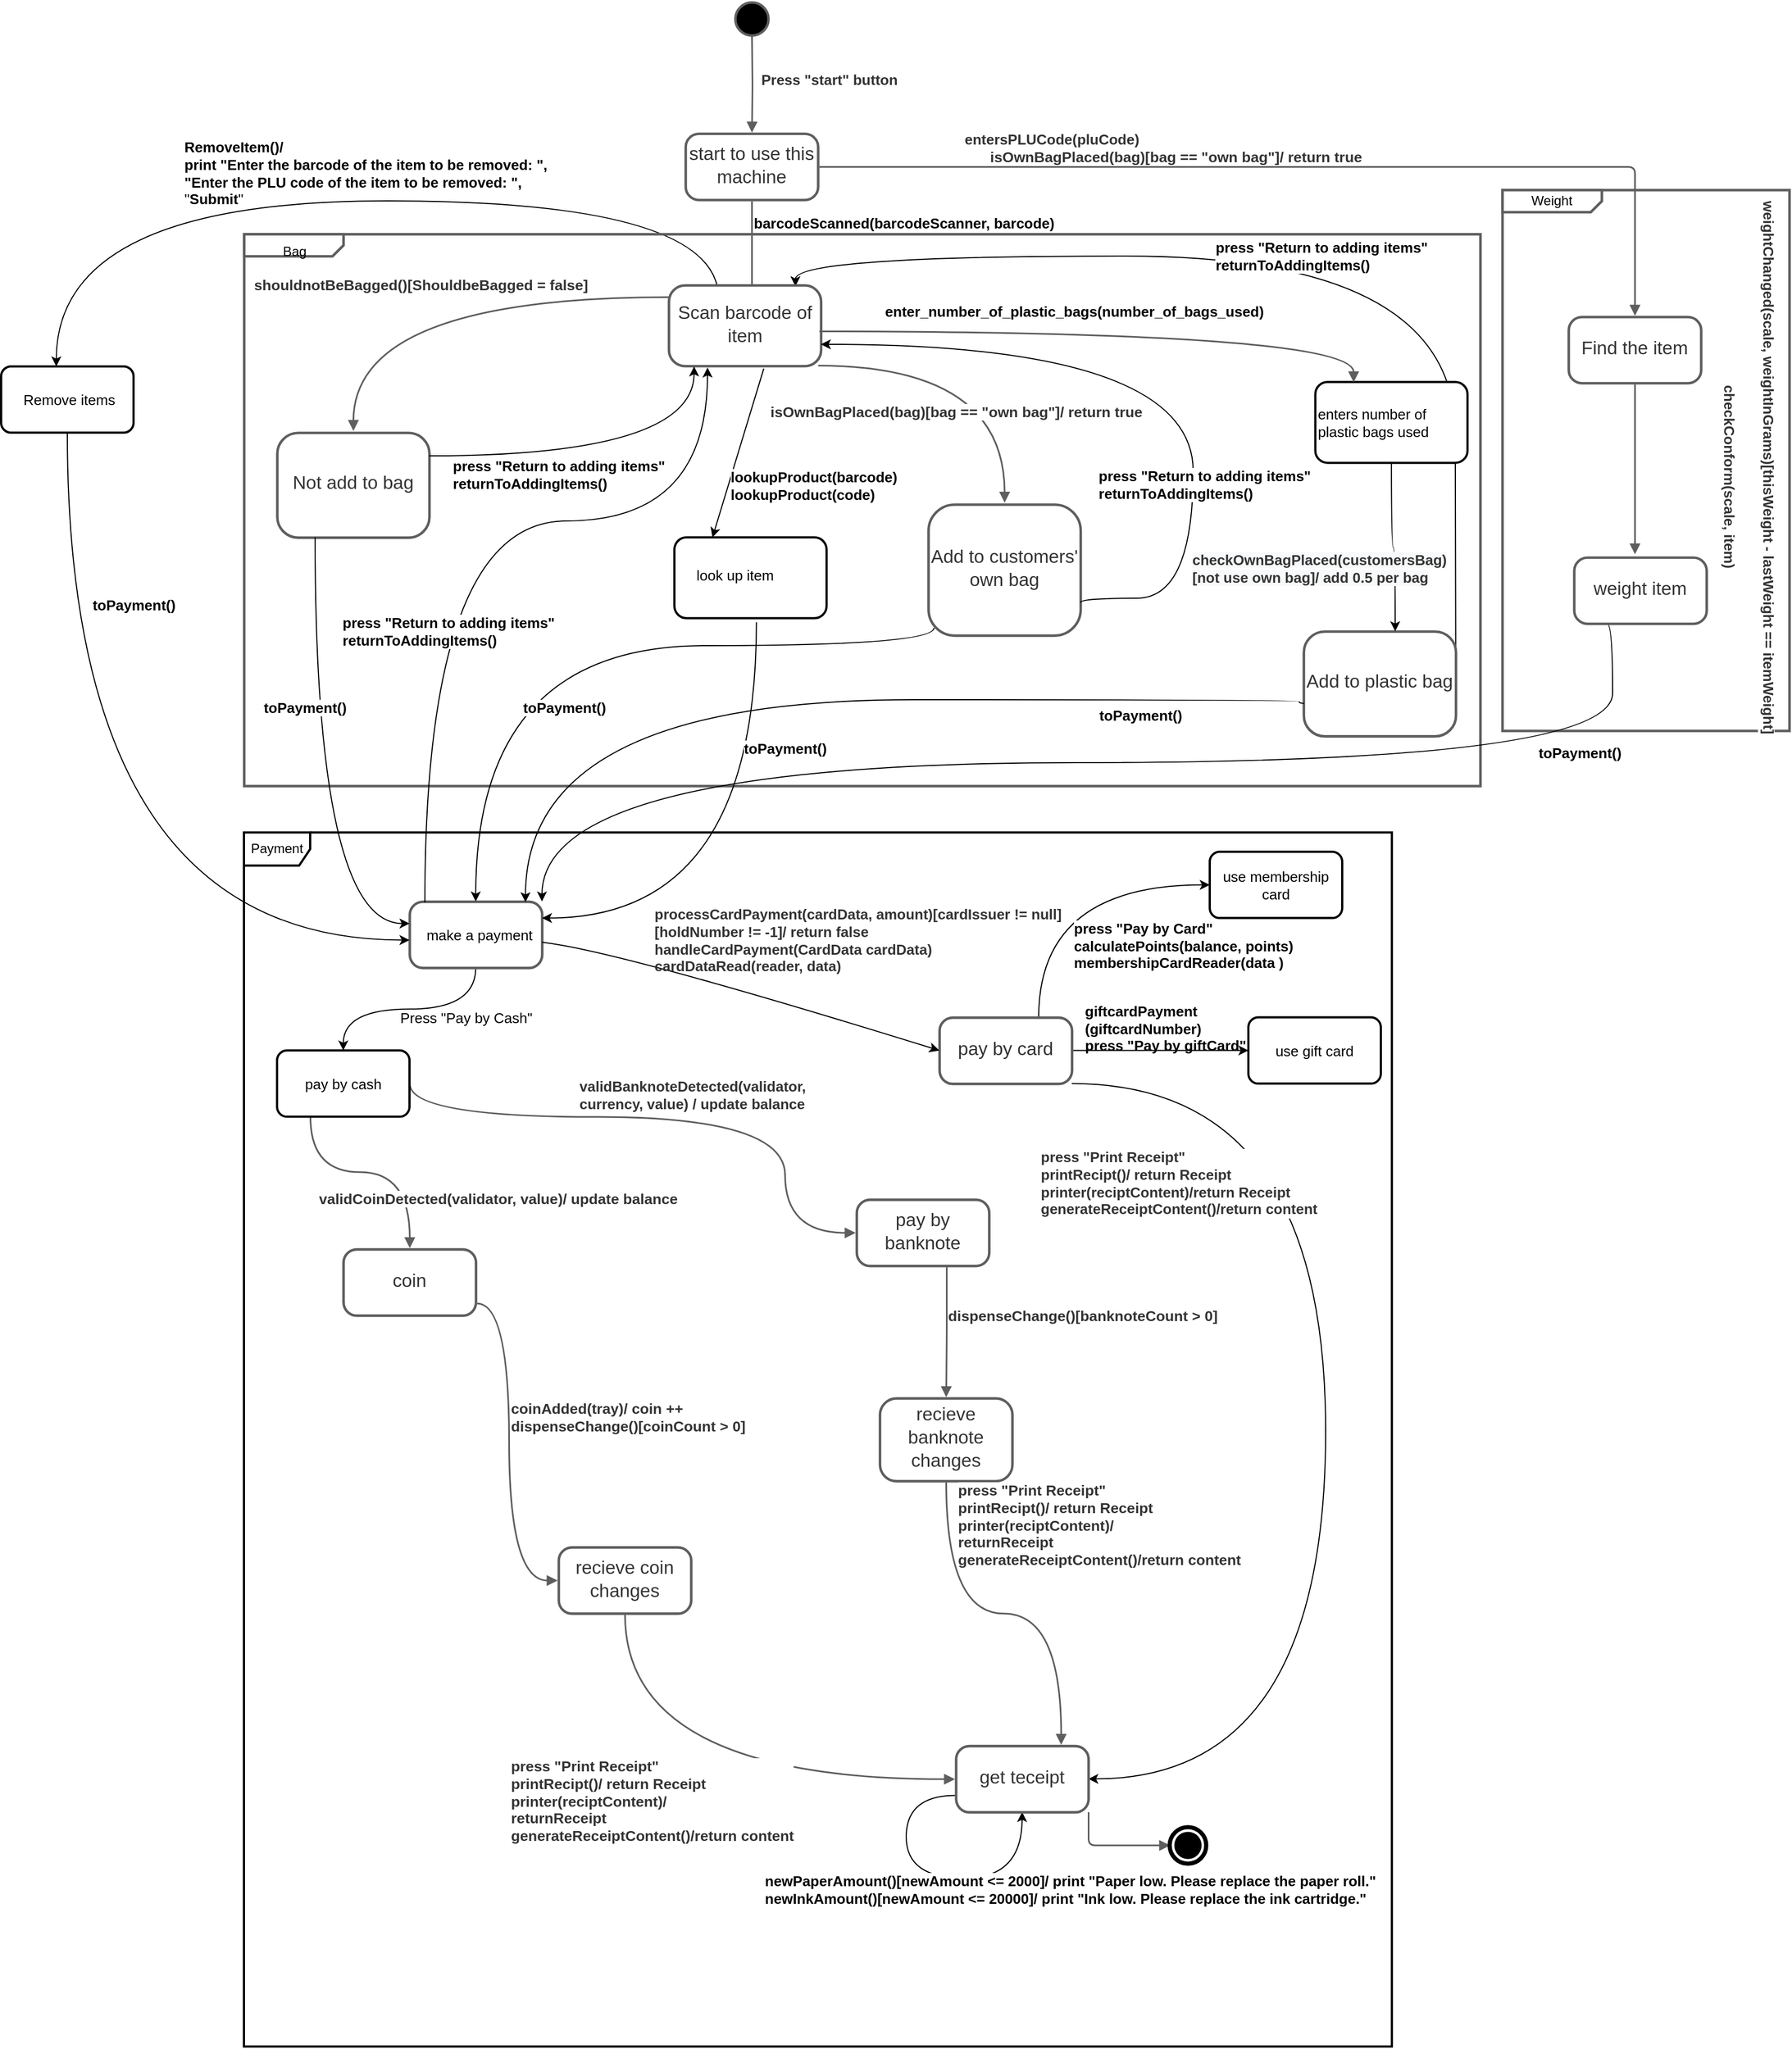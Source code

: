 <mxfile version="14.6.0" type="github">
  <diagram id="7sQ95olfqUFO54DWcpTe" name="Page-1">
    <mxGraphModel dx="2595" dy="1370" grid="1" gridSize="10" guides="1" tooltips="1" connect="1" arrows="1" fold="1" page="1" pageScale="1" pageWidth="1654" pageHeight="2336" math="0" shadow="0">
      <root>
        <mxCell id="0" />
        <mxCell id="1" parent="0" />
        <UserObject label="" lucidchartObjectId="ZoXsPL54gnEN" id="eYaGFQHEvG416IIvsmWr-77">
          <mxCell style="html=1;overflow=block;blockSpacing=1;whiteSpace=wrap;ellipse;fillColor=#000000;whiteSpace=wrap;fontSize=13;spacing=0;strokeColor=#5e5e5e;strokeOpacity=100;rounded=1;absoluteArcSize=1;arcSize=9;strokeWidth=2.3;" parent="1" vertex="1">
            <mxGeometry x="685" y="90" width="30" height="30" as="geometry" />
          </mxCell>
        </UserObject>
        <UserObject label="" lucidchartObjectId="Q6YspVmDRWl3" id="eYaGFQHEvG416IIvsmWr-78">
          <mxCell style="html=1;jettySize=18;whiteSpace=wrap;overflow=block;blockSpacing=1;fontSize=13;strokeColor=#5E5E5E;strokeWidth=1.5;rounded=1;arcSize=12;edgeStyle=orthogonalEdgeStyle;startArrow=none;;endArrow=block;endFill=1;;entryX=0.5;entryY=-0.019;entryPerimeter=0;" parent="1" target="eYaGFQHEvG416IIvsmWr-79" edge="1">
            <mxGeometry width="100" height="100" relative="1" as="geometry">
              <Array as="points" />
              <mxPoint x="700" y="120" as="sourcePoint" />
            </mxGeometry>
          </mxCell>
        </UserObject>
        <mxCell id="eYaGFQHEvG416IIvsmWr-79" value="&lt;div style=&quot;display: flex ; justify-content: center ; text-align: center ; align-items: baseline ; font-size: 0 ; line-height: 1.25 ; margin-top: -2px&quot;&gt;&lt;span&gt;&lt;span style=&quot;font-size: 16.7px ; color: #333333&quot;&gt;start to use this machine&lt;/span&gt;&lt;/span&gt;&lt;/div&gt;" style="rounded=1;arcSize=20;whiteSpace=wrap;overflow=block;blockSpacing=1;html=1;fontSize=13;spacing=0;strokeColor=#5E5E5E;strokeWidth=2.3;" parent="1" vertex="1">
          <mxGeometry x="640" y="209" width="120" height="60" as="geometry" />
        </mxCell>
        <UserObject label="" lucidchartObjectId="e8Ysz2f6yijw" id="eYaGFQHEvG416IIvsmWr-80">
          <mxCell style="html=1;jettySize=18;whiteSpace=wrap;overflow=block;blockSpacing=1;fontSize=13;strokeColor=#5E5E5E;strokeWidth=1.5;rounded=1;arcSize=12;edgeStyle=orthogonalEdgeStyle;startArrow=none;;endArrow=block;endFill=1;;exitX=0.5;exitY=1.019;exitPerimeter=0;entryX=0.5;entryY=-0.019;entryPerimeter=0;" parent="1" source="eYaGFQHEvG416IIvsmWr-79" edge="1">
            <mxGeometry width="100" height="100" relative="1" as="geometry">
              <Array as="points" />
              <mxPoint x="700" y="356.86" as="targetPoint" />
            </mxGeometry>
          </mxCell>
        </UserObject>
        <mxCell id="eYaGFQHEvG416IIvsmWr-81" value="&lt;font style=&quot;font-size: 13px&quot;&gt;&lt;b&gt;Press &quot;start&quot; button&lt;/b&gt;&lt;/font&gt;" style="text;html=1;resizable=0;labelBackgroundColor=#ffffff;align=center;verticalAlign=middle;fontColor=#333333;;fontSize=16.7;" parent="eYaGFQHEvG416IIvsmWr-80" vertex="1">
          <mxGeometry x="-0.101" relative="1" as="geometry">
            <mxPoint x="70" y="-149" as="offset" />
          </mxGeometry>
        </mxCell>
        <mxCell id="3pxynoa2fiVpkAcEUHBI-23" style="edgeStyle=orthogonalEdgeStyle;curved=1;rounded=0;orthogonalLoop=1;jettySize=auto;html=1;exitX=0.25;exitY=0;exitDx=0;exitDy=0;fontSize=13;" parent="1" target="3pxynoa2fiVpkAcEUHBI-24" edge="1">
          <mxGeometry relative="1" as="geometry">
            <mxPoint x="370" y="250" as="targetPoint" />
            <mxPoint x="670" y="358" as="sourcePoint" />
            <Array as="points">
              <mxPoint x="670" y="270" />
              <mxPoint x="70" y="270" />
            </Array>
          </mxGeometry>
        </mxCell>
        <mxCell id="eYaGFQHEvG416IIvsmWr-97" value="&lt;div style=&quot;display: flex; justify-content: center; text-align: center; align-items: baseline; font-size: 0; line-height: 1.25;margin-top: -2px;&quot;&gt;&lt;span&gt;&lt;span style=&quot;font-size:16.7px;color:#333333;&quot;&gt;Find the item&lt;/span&gt;&lt;/span&gt;&lt;/div&gt;" style="rounded=1;arcSize=20;whiteSpace=wrap;overflow=block;blockSpacing=1;html=1;fontSize=13;spacing=0;strokeColor=#5e5e5e;strokeOpacity=100;strokeWidth=2.3;" parent="1" vertex="1">
          <mxGeometry x="1440" y="375" width="120" height="60" as="geometry" />
        </mxCell>
        <UserObject label="" lucidchartObjectId="H4ZsfwrMtYRL" id="eYaGFQHEvG416IIvsmWr-98">
          <mxCell style="html=1;jettySize=18;whiteSpace=wrap;fontSize=13;strokeColor=#5E5E5E;strokeWidth=1.5;rounded=1;arcSize=12;edgeStyle=orthogonalEdgeStyle;startArrow=none;;endArrow=block;endFill=1;;exitX=1.009;exitY=0.5;exitPerimeter=0;entryX=0.5;entryY=-0.019;entryPerimeter=0;" parent="1" source="eYaGFQHEvG416IIvsmWr-79" target="eYaGFQHEvG416IIvsmWr-97" edge="1">
            <mxGeometry width="100" height="100" relative="1" as="geometry">
              <Array as="points" />
            </mxGeometry>
          </mxCell>
        </UserObject>
        <UserObject label="&lt;font style=&quot;font-size: 13px&quot;&gt;&lt;b&gt;entersPLUCode(pluCode)&lt;/b&gt;&lt;/font&gt;" lucidchartObjectId="8.ZsFUIeRXpb" id="eYaGFQHEvG416IIvsmWr-103">
          <mxCell style="html=1;overflow=block;blockSpacing=1;whiteSpace=wrap;;whiteSpace=wrap;fontSize=16.7;fontColor=#333333;spacing=3.8;strokeColor=none;fillOpacity=0;fillColor=#ffffff;strokeWidth=0;" parent="1" vertex="1">
            <mxGeometry x="890" y="200" width="126" height="28" as="geometry" />
          </mxCell>
        </UserObject>
        <UserObject label="" lucidchartObjectId="1b9s54oGPZgB" id="eYaGFQHEvG416IIvsmWr-111">
          <mxCell style="html=1;overflow=block;blockSpacing=1;whiteSpace=wrap;shape=mxgraph.sysml.package2;xSize=90;overflow=fill;whiteSpace=wrap;fontSize=13;spacing=0;strokeColor=#5e5e5e;strokeOpacity=100;rounded=1;absoluteArcSize=1;arcSize=9;strokeWidth=2.3;" parent="1" vertex="1">
            <mxGeometry x="240" y="300" width="1120" height="500" as="geometry" />
          </mxCell>
        </UserObject>
        <mxCell id="eYaGFQHEvG416IIvsmWr-143" value="Bag" style="text;html=1;strokeColor=none;fillColor=none;align=center;verticalAlign=middle;whiteSpace=wrap;rounded=0;" parent="eYaGFQHEvG416IIvsmWr-111" vertex="1">
          <mxGeometry x="22.974" width="45.949" height="31.646" as="geometry" />
        </mxCell>
        <mxCell id="3pxynoa2fiVpkAcEUHBI-12" value="&lt;div style=&quot;display: flex; justify-content: center; text-align: center; align-items: baseline; font-size: 0; line-height: 1.25;margin-top: -2px;&quot;&gt;&lt;span&gt;&lt;span style=&quot;font-size:16.7px;color:#333333;&quot;&gt;Add to customers&#39; own bag&lt;/span&gt;&lt;/span&gt;&lt;/div&gt;" style="rounded=1;arcSize=20;whiteSpace=wrap;overflow=block;blockSpacing=1;html=1;fontSize=13;spacing=0;strokeColor=#5E5E5E;strokeWidth=2.3;" parent="eYaGFQHEvG416IIvsmWr-111" vertex="1">
          <mxGeometry x="620.003" y="244.996" width="137.846" height="118.671" as="geometry" />
        </mxCell>
        <mxCell id="3pxynoa2fiVpkAcEUHBI-77" style="edgeStyle=orthogonalEdgeStyle;curved=1;rounded=0;orthogonalLoop=1;jettySize=auto;html=1;exitX=1;exitY=0.25;exitDx=0;exitDy=0;entryX=0.833;entryY=0.014;entryDx=0;entryDy=0;fontSize=13;entryPerimeter=0;" parent="eYaGFQHEvG416IIvsmWr-111" source="3pxynoa2fiVpkAcEUHBI-13" target="3pxynoa2fiVpkAcEUHBI-79" edge="1">
          <mxGeometry relative="1" as="geometry">
            <Array as="points">
              <mxPoint x="1097" y="341" />
              <mxPoint x="1097" y="20" />
              <mxPoint x="500" y="20" />
            </Array>
          </mxGeometry>
        </mxCell>
        <mxCell id="3pxynoa2fiVpkAcEUHBI-78" value="&lt;b&gt;press &quot;Return to adding items&quot;&lt;/b&gt;&lt;br&gt;&lt;div style=&quot;text-align: left&quot;&gt;&lt;b&gt;returnToAddingItems()&lt;/b&gt;&lt;/div&gt;" style="edgeLabel;html=1;align=center;verticalAlign=middle;resizable=0;points=[];fontSize=13;" parent="3pxynoa2fiVpkAcEUHBI-77" vertex="1" connectable="0">
          <mxGeometry x="0.023" y="8" relative="1" as="geometry">
            <mxPoint x="20" y="-8" as="offset" />
          </mxGeometry>
        </mxCell>
        <mxCell id="3pxynoa2fiVpkAcEUHBI-13" value="&lt;div style=&quot;display: flex; justify-content: center; text-align: center; align-items: baseline; font-size: 0; line-height: 1.25;margin-top: -2px;&quot;&gt;&lt;span&gt;&lt;span style=&quot;font-size:16.7px;color:#333333;&quot;&gt;Add to plastic bag&lt;/span&gt;&lt;/span&gt;&lt;/div&gt;" style="rounded=1;arcSize=20;whiteSpace=wrap;overflow=block;blockSpacing=1;html=1;fontSize=13;spacing=0;strokeColor=#5E5E5E;strokeWidth=2.3;" parent="eYaGFQHEvG416IIvsmWr-111" vertex="1">
          <mxGeometry x="960.003" y="359.999" width="137.846" height="94.937" as="geometry" />
        </mxCell>
        <mxCell id="3pxynoa2fiVpkAcEUHBI-16" value="&lt;div style=&quot;display: flex; justify-content: center; text-align: center; align-items: baseline; font-size: 0; line-height: 1.25;margin-top: -2px;&quot;&gt;&lt;span&gt;&lt;span style=&quot;font-size:16.7px;color:#333333;&quot;&gt;Not add to bag&lt;/span&gt;&lt;/span&gt;&lt;/div&gt;" style="rounded=1;arcSize=20;whiteSpace=wrap;overflow=block;blockSpacing=1;html=1;fontSize=13;spacing=0;strokeColor=#5e5e5e;strokeOpacity=100;strokeWidth=2.3;" parent="eYaGFQHEvG416IIvsmWr-111" vertex="1">
          <mxGeometry x="29.997" y="180.0" width="137.846" height="94.937" as="geometry" />
        </mxCell>
        <mxCell id="3pxynoa2fiVpkAcEUHBI-58" value="" style="rounded=1;whiteSpace=wrap;html=1;fontSize=13;strokeWidth=2;align=left;" parent="eYaGFQHEvG416IIvsmWr-111" vertex="1">
          <mxGeometry x="389.998" y="274.932" width="137.846" height="73.171" as="geometry" />
        </mxCell>
        <UserObject label="look up item" lucidchartObjectId="DKZsDweC3pXJ" id="3pxynoa2fiVpkAcEUHBI-19">
          <mxCell style="html=1;overflow=block;blockSpacing=1;whiteSpace=wrap;;whiteSpace=wrap;fontSize=13;align=left;spacing=3.8;verticalAlign=top;strokeColor=none;fillOpacity=0;fillColor=#ffffff;strokeWidth=0;" parent="eYaGFQHEvG416IIvsmWr-111" vertex="1">
            <mxGeometry x="407.229" y="299.323" width="103.385" height="24.39" as="geometry" />
          </mxCell>
        </UserObject>
        <mxCell id="3pxynoa2fiVpkAcEUHBI-60" value="" style="endArrow=classic;html=1;fontSize=13;entryX=0.25;entryY=0;entryDx=0;entryDy=0;" parent="eYaGFQHEvG416IIvsmWr-111" target="3pxynoa2fiVpkAcEUHBI-58" edge="1">
          <mxGeometry width="50" height="50" relative="1" as="geometry">
            <mxPoint x="470.974" y="121.951" as="sourcePoint" />
            <mxPoint x="448.0" y="158.537" as="targetPoint" />
          </mxGeometry>
        </mxCell>
        <mxCell id="3pxynoa2fiVpkAcEUHBI-61" value="&lt;b&gt;lookupProduct(barcode)&lt;/b&gt;&lt;br&gt;&lt;b&gt;lookupProduct(code)&lt;/b&gt;" style="edgeLabel;html=1;align=left;verticalAlign=middle;resizable=0;points=[];fontSize=13;" parent="3pxynoa2fiVpkAcEUHBI-60" vertex="1" connectable="0">
          <mxGeometry x="-0.342" y="-1" relative="1" as="geometry">
            <mxPoint x="-16" y="56" as="offset" />
          </mxGeometry>
        </mxCell>
        <mxCell id="3pxynoa2fiVpkAcEUHBI-64" value="&lt;br&gt;&lt;div style=&quot;text-align: left&quot;&gt;&lt;br&gt;&lt;/div&gt;" style="edgeStyle=orthogonalEdgeStyle;curved=1;rounded=0;orthogonalLoop=1;jettySize=auto;html=1;exitX=0.5;exitY=1;exitDx=0;exitDy=0;fontSize=13;" parent="eYaGFQHEvG416IIvsmWr-111" source="3pxynoa2fiVpkAcEUHBI-63" target="3pxynoa2fiVpkAcEUHBI-13" edge="1">
          <mxGeometry relative="1" as="geometry">
            <Array as="points">
              <mxPoint x="1040" y="284" />
              <mxPoint x="1043" y="284" />
            </Array>
          </mxGeometry>
        </mxCell>
        <mxCell id="3pxynoa2fiVpkAcEUHBI-65" value="&lt;div style=&quot;text-align: left&quot;&gt;&lt;span style=&quot;background-color: rgb(248 , 249 , 250) ; color: rgb(51 , 51 , 51) ; font-family: &amp;#34;helvetica&amp;#34; ; font-weight: 700&quot;&gt;checkOwnBagPlaced(customersBag)&lt;/span&gt;&lt;/div&gt;&lt;div style=&quot;text-align: left&quot;&gt;&lt;span style=&quot;background-color: rgb(248 , 249 , 250) ; color: rgb(51 , 51 , 51) ; font-family: &amp;#34;helvetica&amp;#34; ; font-weight: 700&quot;&gt;[not use own bag]/ add 0.5 per bag&lt;/span&gt;&lt;/div&gt;" style="edgeLabel;html=1;align=center;verticalAlign=middle;resizable=0;points=[];fontSize=13;" parent="3pxynoa2fiVpkAcEUHBI-64" vertex="1" connectable="0">
          <mxGeometry x="0.143" y="2" relative="1" as="geometry">
            <mxPoint x="-71" y="10" as="offset" />
          </mxGeometry>
        </mxCell>
        <mxCell id="3pxynoa2fiVpkAcEUHBI-63" value="enters number of plastic bags used" style="rounded=1;whiteSpace=wrap;html=1;fontSize=13;strokeWidth=2;align=left;" parent="eYaGFQHEvG416IIvsmWr-111" vertex="1">
          <mxGeometry x="970.667" y="134.146" width="137.846" height="73.171" as="geometry" />
        </mxCell>
        <mxCell id="3pxynoa2fiVpkAcEUHBI-79" value="&lt;div style=&quot;display: flex; justify-content: center; text-align: center; align-items: baseline; font-size: 0; line-height: 1.25;margin-top: -2px;&quot;&gt;&lt;span&gt;&lt;span style=&quot;font-size:16.7px;color:#333333;&quot;&gt;Scan barcode of item&lt;/span&gt;&lt;/span&gt;&lt;/div&gt;" style="rounded=1;arcSize=20;whiteSpace=wrap;overflow=block;blockSpacing=1;html=1;fontSize=13;spacing=0;strokeColor=#5e5e5e;strokeOpacity=100;strokeWidth=2.3;" parent="eYaGFQHEvG416IIvsmWr-111" vertex="1">
          <mxGeometry x="384.821" y="46.341" width="137.846" height="73.171" as="geometry" />
        </mxCell>
        <mxCell id="3pxynoa2fiVpkAcEUHBI-75" style="edgeStyle=orthogonalEdgeStyle;curved=1;rounded=0;orthogonalLoop=1;jettySize=auto;html=1;exitX=1;exitY=0.75;exitDx=0;exitDy=0;fontSize=13;" parent="eYaGFQHEvG416IIvsmWr-111" source="3pxynoa2fiVpkAcEUHBI-12" target="3pxynoa2fiVpkAcEUHBI-79" edge="1">
          <mxGeometry relative="1" as="geometry">
            <mxPoint x="520" y="90" as="targetPoint" />
            <Array as="points">
              <mxPoint x="758" y="330" />
              <mxPoint x="860" y="330" />
              <mxPoint x="860" y="100" />
            </Array>
          </mxGeometry>
        </mxCell>
        <mxCell id="3pxynoa2fiVpkAcEUHBI-76" value="&lt;b&gt;press &quot;Return to adding items&quot;&lt;/b&gt;&lt;br&gt;&lt;div style=&quot;text-align: left&quot;&gt;&lt;b&gt;returnToAddingItems()&lt;/b&gt;&lt;/div&gt;" style="edgeLabel;html=1;align=center;verticalAlign=middle;resizable=0;points=[];fontSize=13;" parent="3pxynoa2fiVpkAcEUHBI-75" vertex="1" connectable="0">
          <mxGeometry x="-0.479" y="23" relative="1" as="geometry">
            <mxPoint x="33" y="-34" as="offset" />
          </mxGeometry>
        </mxCell>
        <UserObject label="" lucidchartObjectId="InZsWjq110g_" id="3pxynoa2fiVpkAcEUHBI-17">
          <mxCell style="html=1;jettySize=18;whiteSpace=wrap;fontSize=13;strokeColor=#5E5E5E;strokeWidth=1.5;rounded=1;arcSize=12;edgeStyle=orthogonalEdgeStyle;curved=1;startArrow=none;;endArrow=block;endFill=1;;entryX=0.5;entryY=-0.019;entryPerimeter=0;exitX=0;exitY=0.146;exitDx=0;exitDy=0;exitPerimeter=0;" parent="eYaGFQHEvG416IIvsmWr-111" source="3pxynoa2fiVpkAcEUHBI-79" target="3pxynoa2fiVpkAcEUHBI-16" edge="1">
            <mxGeometry width="100" height="100" relative="1" as="geometry">
              <Array as="points" />
              <mxPoint x="380" y="88" as="sourcePoint" />
            </mxGeometry>
          </mxCell>
        </UserObject>
        <mxCell id="3pxynoa2fiVpkAcEUHBI-18" value="shouldnotBeBagged()[ShouldbeBagged = false]" style="text;html=1;resizable=0;labelBackgroundColor=#ffffff;align=center;verticalAlign=middle;fontStyle=1;fontColor=#333333;;fontSize=13.3;" parent="3pxynoa2fiVpkAcEUHBI-17" vertex="1">
          <mxGeometry x="-0.337" relative="1" as="geometry">
            <mxPoint x="-90" y="-11" as="offset" />
          </mxGeometry>
        </mxCell>
        <mxCell id="3pxynoa2fiVpkAcEUHBI-70" style="edgeStyle=orthogonalEdgeStyle;curved=1;rounded=0;orthogonalLoop=1;jettySize=auto;html=1;fontSize=13;" parent="eYaGFQHEvG416IIvsmWr-111" edge="1">
          <mxGeometry relative="1" as="geometry">
            <mxPoint x="167.84" y="201" as="sourcePoint" />
            <mxPoint x="407.839" y="120.002" as="targetPoint" />
            <Array as="points">
              <mxPoint x="167.81" y="200.49" />
              <mxPoint x="407.81" y="200.49" />
            </Array>
          </mxGeometry>
        </mxCell>
        <mxCell id="3pxynoa2fiVpkAcEUHBI-71" value="&lt;b&gt;press &quot;Return to adding items&quot;&lt;/b&gt;&lt;br&gt;&lt;div style=&quot;text-align: left&quot;&gt;&lt;b&gt;returnToAddingItems()&lt;/b&gt;&lt;/div&gt;" style="edgeLabel;html=1;align=center;verticalAlign=middle;resizable=0;points=[];fontSize=13;" parent="3pxynoa2fiVpkAcEUHBI-70" vertex="1" connectable="0">
          <mxGeometry x="-0.395" y="22" relative="1" as="geometry">
            <mxPoint x="20" y="39" as="offset" />
          </mxGeometry>
        </mxCell>
        <UserObject label="" lucidchartObjectId="jc9souZzeh4k" id="eYaGFQHEvG416IIvsmWr-113">
          <mxCell style="html=1;overflow=block;blockSpacing=1;whiteSpace=wrap;shape=mxgraph.sysml.package2;xSize=90;overflow=fill;whiteSpace=wrap;fontSize=13;spacing=0;strokeColor=#5e5e5e;strokeOpacity=100;rounded=1;absoluteArcSize=1;arcSize=9;strokeWidth=2.3;" parent="1" vertex="1">
            <mxGeometry x="1380" y="260" width="260" height="490" as="geometry" />
          </mxCell>
        </UserObject>
        <mxCell id="eYaGFQHEvG416IIvsmWr-153" value="Payment" style="shape=umlFrame;whiteSpace=wrap;html=1;strokeWidth=2;" parent="1" vertex="1">
          <mxGeometry x="240" y="842.29" width="1040" height="1100" as="geometry" />
        </mxCell>
        <mxCell id="3pxynoa2fiVpkAcEUHBI-56" style="edgeStyle=orthogonalEdgeStyle;curved=1;rounded=0;orthogonalLoop=1;jettySize=auto;html=1;exitX=0.5;exitY=1;exitDx=0;exitDy=0;entryX=0.5;entryY=0;entryDx=0;entryDy=0;fontSize=13;" parent="1" source="eYaGFQHEvG416IIvsmWr-154" target="3pxynoa2fiVpkAcEUHBI-55" edge="1">
          <mxGeometry relative="1" as="geometry" />
        </mxCell>
        <mxCell id="3pxynoa2fiVpkAcEUHBI-57" value="Press &quot;Pay by Cash&quot;" style="edgeLabel;html=1;align=center;verticalAlign=middle;resizable=0;points=[];fontSize=13;" parent="3pxynoa2fiVpkAcEUHBI-56" vertex="1" connectable="0">
          <mxGeometry x="-0.364" y="-3" relative="1" as="geometry">
            <mxPoint x="15" y="10" as="offset" />
          </mxGeometry>
        </mxCell>
        <mxCell id="eYaGFQHEvG416IIvsmWr-154" value="&lt;div style=&quot;display: flex ; justify-content: center ; text-align: center ; align-items: baseline ; font-size: 0 ; line-height: 1.25 ; margin-top: -2px&quot;&gt;&lt;span&gt;ssss&lt;/span&gt;&lt;/div&gt;" style="rounded=1;arcSize=20;whiteSpace=wrap;overflow=block;blockSpacing=1;html=1;fontSize=13;spacing=0;strokeColor=#5e5e5e;strokeOpacity=100;strokeWidth=2.3;" parent="1" vertex="1">
          <mxGeometry x="390" y="904.79" width="120" height="60" as="geometry" />
        </mxCell>
        <mxCell id="3pxynoa2fiVpkAcEUHBI-42" style="edgeStyle=orthogonalEdgeStyle;curved=1;rounded=0;orthogonalLoop=1;jettySize=auto;html=1;exitX=0.75;exitY=0;exitDx=0;exitDy=0;entryX=0;entryY=0.5;entryDx=0;entryDy=0;fontSize=13;" parent="1" source="eYaGFQHEvG416IIvsmWr-156" target="3pxynoa2fiVpkAcEUHBI-40" edge="1">
          <mxGeometry relative="1" as="geometry" />
        </mxCell>
        <mxCell id="3pxynoa2fiVpkAcEUHBI-43" value="&lt;b&gt;press &quot;Pay by Card&quot;&lt;/b&gt;&lt;br&gt;&lt;b&gt;calculatePoints(balance, points)&lt;/b&gt;&lt;br&gt;&lt;b&gt;membershipCardReader(data )&lt;/b&gt;" style="edgeLabel;html=1;align=left;verticalAlign=middle;resizable=0;points=[];fontSize=13;" parent="3pxynoa2fiVpkAcEUHBI-42" vertex="1" connectable="0">
          <mxGeometry x="0.099" y="2" relative="1" as="geometry">
            <mxPoint x="-1" y="57" as="offset" />
          </mxGeometry>
        </mxCell>
        <mxCell id="3pxynoa2fiVpkAcEUHBI-45" style="edgeStyle=orthogonalEdgeStyle;curved=1;rounded=0;orthogonalLoop=1;jettySize=auto;html=1;exitX=1;exitY=0.5;exitDx=0;exitDy=0;entryX=0;entryY=0.5;entryDx=0;entryDy=0;fontSize=13;" parent="1" source="eYaGFQHEvG416IIvsmWr-156" target="3pxynoa2fiVpkAcEUHBI-44" edge="1">
          <mxGeometry relative="1" as="geometry" />
        </mxCell>
        <mxCell id="3pxynoa2fiVpkAcEUHBI-50" style="edgeStyle=orthogonalEdgeStyle;curved=1;rounded=0;orthogonalLoop=1;jettySize=auto;html=1;exitX=1;exitY=1;exitDx=0;exitDy=0;entryX=1;entryY=0.5;entryDx=0;entryDy=0;fontSize=13;" parent="1" source="eYaGFQHEvG416IIvsmWr-156" target="eYaGFQHEvG416IIvsmWr-172" edge="1">
          <mxGeometry relative="1" as="geometry">
            <Array as="points">
              <mxPoint x="1220" y="1069.79" />
              <mxPoint x="1220" y="1699.79" />
            </Array>
          </mxGeometry>
        </mxCell>
        <mxCell id="3pxynoa2fiVpkAcEUHBI-51" value="&lt;span style=&quot;color: rgb(51 , 51 , 51) ; font-weight: 700&quot;&gt;press&amp;nbsp;&quot;Print Receipt&quot;&lt;/span&gt;&lt;br style=&quot;color: rgb(51 , 51 , 51) ; font-weight: 700&quot;&gt;&lt;span style=&quot;color: rgb(51 , 51 , 51) ; font-weight: 700&quot;&gt;printRecipt()/ return Receipt&lt;/span&gt;&lt;br style=&quot;color: rgb(51 , 51 , 51) ; font-weight: 700&quot;&gt;&lt;span style=&quot;color: rgb(51 , 51 , 51) ; font-weight: 700&quot;&gt;printer(reciptContent)/&lt;/span&gt;&lt;span style=&quot;color: rgb(51 , 51 , 51) ; font-weight: 700&quot;&gt;return Receipt&lt;/span&gt;&lt;br style=&quot;color: rgb(51 , 51 , 51) ; font-weight: 700&quot;&gt;&lt;span style=&quot;color: rgb(51 , 51 , 51) ; font-weight: 700&quot;&gt;generateReceiptContent()/return content&lt;/span&gt;" style="edgeLabel;html=1;align=left;verticalAlign=middle;resizable=0;points=[];fontSize=13;" parent="3pxynoa2fiVpkAcEUHBI-50" vertex="1" connectable="0">
          <mxGeometry x="-0.395" y="-48" relative="1" as="geometry">
            <mxPoint x="-212" y="-5" as="offset" />
          </mxGeometry>
        </mxCell>
        <mxCell id="eYaGFQHEvG416IIvsmWr-156" value="&lt;div style=&quot;display: flex; justify-content: center; text-align: center; align-items: baseline; font-size: 0; line-height: 1.25;margin-top: -2px;&quot;&gt;&lt;span&gt;&lt;span style=&quot;font-size:16.7px;color:#333333;&quot;&gt;pay by card&lt;/span&gt;&lt;/span&gt;&lt;/div&gt;" style="rounded=1;arcSize=20;whiteSpace=wrap;overflow=block;blockSpacing=1;html=1;fontSize=13;spacing=0;strokeColor=#5e5e5e;strokeOpacity=100;strokeWidth=2.3;" parent="1" vertex="1">
          <mxGeometry x="870" y="1009.79" width="120" height="60" as="geometry" />
        </mxCell>
        <UserObject label="" lucidchartObjectId="Yp9sLj~5Ky54" id="eYaGFQHEvG416IIvsmWr-157">
          <mxCell style="html=1;jettySize=18;whiteSpace=wrap;fontSize=13;strokeColor=#5E5E5E;strokeWidth=1.5;rounded=1;arcSize=12;edgeStyle=orthogonalEdgeStyle;curved=1;startArrow=none;;endArrow=block;endFill=1;;exitX=0.25;exitY=1;entryX=0.5;entryY=-0.019;entryPerimeter=0;exitDx=0;exitDy=0;" parent="1" source="3pxynoa2fiVpkAcEUHBI-55" target="eYaGFQHEvG416IIvsmWr-159" edge="1">
            <mxGeometry width="100" height="100" relative="1" as="geometry">
              <Array as="points">
                <mxPoint x="300" y="1149.79" />
                <mxPoint x="390" y="1149.79" />
              </Array>
            </mxGeometry>
          </mxCell>
        </UserObject>
        <mxCell id="eYaGFQHEvG416IIvsmWr-158" value="validCoinDetected(validator, value)/ update balance" style="text;html=1;resizable=0;labelBackgroundColor=#ffffff;align=center;verticalAlign=middle;fontStyle=1;fontColor=#333333;;fontSize=13.3;" parent="eYaGFQHEvG416IIvsmWr-157" vertex="1">
          <mxGeometry x="0.57" relative="1" as="geometry">
            <mxPoint x="80" as="offset" />
          </mxGeometry>
        </mxCell>
        <mxCell id="eYaGFQHEvG416IIvsmWr-159" value="&lt;div style=&quot;display: flex; justify-content: center; text-align: center; align-items: baseline; font-size: 0; line-height: 1.25;margin-top: -2px;&quot;&gt;&lt;span&gt;&lt;span style=&quot;font-size:16.7px;color:#333333;&quot;&gt;coin&lt;/span&gt;&lt;/span&gt;&lt;/div&gt;" style="rounded=1;arcSize=20;whiteSpace=wrap;overflow=block;blockSpacing=1;html=1;fontSize=13;spacing=0;strokeColor=#5e5e5e;strokeOpacity=100;strokeWidth=2.3;" parent="1" vertex="1">
          <mxGeometry x="330" y="1219.79" width="120" height="60" as="geometry" />
        </mxCell>
        <UserObject label="" lucidchartObjectId="Aq9sfQ_U-uX9" id="eYaGFQHEvG416IIvsmWr-160">
          <mxCell style="html=1;jettySize=18;whiteSpace=wrap;fontSize=13;strokeColor=#5E5E5E;strokeWidth=1.5;rounded=1;arcSize=12;edgeStyle=orthogonalEdgeStyle;curved=1;startArrow=none;;endArrow=block;endFill=1;;exitX=1;exitY=0.5;entryX=-0.009;entryY=0.5;entryPerimeter=0;exitDx=0;exitDy=0;" parent="1" source="3pxynoa2fiVpkAcEUHBI-55" target="eYaGFQHEvG416IIvsmWr-162" edge="1">
            <mxGeometry width="100" height="100" relative="1" as="geometry">
              <Array as="points">
                <mxPoint x="390" y="1099.79" />
                <mxPoint x="730" y="1099.79" />
                <mxPoint x="730" y="1204.79" />
              </Array>
            </mxGeometry>
          </mxCell>
        </UserObject>
        <mxCell id="eYaGFQHEvG416IIvsmWr-162" value="&lt;div style=&quot;display: flex; justify-content: center; text-align: center; align-items: baseline; font-size: 0; line-height: 1.25;margin-top: -2px;&quot;&gt;&lt;span&gt;&lt;span style=&quot;font-size:16.7px;color:#333333;&quot;&gt;pay by banknote&lt;/span&gt;&lt;/span&gt;&lt;/div&gt;" style="rounded=1;arcSize=20;whiteSpace=wrap;overflow=block;blockSpacing=1;html=1;fontSize=13;spacing=0;strokeColor=#5E5E5E;strokeWidth=2.3;" parent="1" vertex="1">
          <mxGeometry x="795" y="1174.79" width="120" height="60" as="geometry" />
        </mxCell>
        <UserObject label="" lucidchartObjectId="XA9s~.fAhnfX" id="eYaGFQHEvG416IIvsmWr-163">
          <mxCell style="html=1;jettySize=18;whiteSpace=wrap;fontSize=13;strokeColor=#5E5E5E;strokeWidth=1.5;rounded=1;arcSize=12;edgeStyle=orthogonalEdgeStyle;curved=1;startArrow=none;;endArrow=block;endFill=1;;entryX=-0.009;entryY=0.5;entryPerimeter=0;" parent="1" target="eYaGFQHEvG416IIvsmWr-165" edge="1">
            <mxGeometry width="100" height="100" relative="1" as="geometry">
              <Array as="points">
                <mxPoint x="480" y="1268.79" />
                <mxPoint x="480" y="1519.79" />
              </Array>
              <mxPoint x="451" y="1268.79" as="sourcePoint" />
            </mxGeometry>
          </mxCell>
        </UserObject>
        <mxCell id="eYaGFQHEvG416IIvsmWr-164" value="coinAdded(tray)/ coin ++&lt;br&gt;&lt;div style=&quot;&quot;&gt;dispenseChange()[coinCount &amp;gt; 0]&lt;/div&gt;" style="text;html=1;resizable=0;labelBackgroundColor=#ffffff;align=left;verticalAlign=middle;fontStyle=1;fontColor=#333333;;fontSize=13.3;" parent="eYaGFQHEvG416IIvsmWr-163" vertex="1">
          <mxGeometry x="-0.189" relative="1" as="geometry">
            <mxPoint as="offset" />
          </mxGeometry>
        </mxCell>
        <mxCell id="eYaGFQHEvG416IIvsmWr-165" value="&lt;div style=&quot;display: flex; justify-content: center; text-align: center; align-items: baseline; font-size: 0; line-height: 1.25;margin-top: -2px;&quot;&gt;&lt;span&gt;&lt;span style=&quot;font-size:16.7px;color:#333333;&quot;&gt;recieve coin changes&lt;/span&gt;&lt;/span&gt;&lt;/div&gt;" style="rounded=1;arcSize=20;whiteSpace=wrap;overflow=block;blockSpacing=1;html=1;fontSize=13;spacing=0;strokeColor=#5E5E5E;strokeWidth=2.3;" parent="1" vertex="1">
          <mxGeometry x="525" y="1489.79" width="120" height="60" as="geometry" />
        </mxCell>
        <UserObject label="" lucidchartObjectId="JB9si0dp77Uk" id="eYaGFQHEvG416IIvsmWr-166">
          <mxCell style="html=1;jettySize=18;whiteSpace=wrap;fontSize=13;strokeColor=#5E5E5E;strokeWidth=1.5;rounded=1;arcSize=12;edgeStyle=orthogonalEdgeStyle;startArrow=none;;endArrow=block;endFill=1;;exitX=0.679;exitY=1.019;exitPerimeter=0;entryX=0.5;entryY=-0.015;entryPerimeter=0;" parent="1" source="eYaGFQHEvG416IIvsmWr-162" target="eYaGFQHEvG416IIvsmWr-168" edge="1">
            <mxGeometry width="100" height="100" relative="1" as="geometry">
              <Array as="points" />
            </mxGeometry>
          </mxCell>
        </UserObject>
        <mxCell id="eYaGFQHEvG416IIvsmWr-167" value="dispenseChange()[banknoteCount &amp;gt; 0]" style="text;html=1;resizable=0;labelBackgroundColor=#ffffff;align=left;verticalAlign=middle;fontStyle=1;fontColor=#333333;;fontSize=13.3;" parent="eYaGFQHEvG416IIvsmWr-166" vertex="1">
          <mxGeometry x="-0.103" relative="1" as="geometry">
            <mxPoint y="-9" as="offset" />
          </mxGeometry>
        </mxCell>
        <mxCell id="eYaGFQHEvG416IIvsmWr-168" value="&lt;div style=&quot;display: flex; justify-content: center; text-align: center; align-items: baseline; font-size: 0; line-height: 1.25;margin-top: -2px;&quot;&gt;&lt;span&gt;&lt;span style=&quot;font-size:16.7px;color:#333333;&quot;&gt;recieve banknote changes&lt;/span&gt;&lt;/span&gt;&lt;/div&gt;" style="rounded=1;arcSize=20;whiteSpace=wrap;overflow=block;blockSpacing=1;html=1;fontSize=13;spacing=0;strokeColor=#5E5E5E;strokeWidth=2.3;" parent="1" vertex="1">
          <mxGeometry x="816" y="1354.79" width="120" height="75" as="geometry" />
        </mxCell>
        <mxCell id="3pxynoa2fiVpkAcEUHBI-37" style="edgeStyle=orthogonalEdgeStyle;curved=1;rounded=0;orthogonalLoop=1;jettySize=auto;html=1;exitX=0;exitY=0.75;exitDx=0;exitDy=0;entryX=0.5;entryY=1;entryDx=0;entryDy=0;fontSize=13;" parent="1" source="eYaGFQHEvG416IIvsmWr-172" target="eYaGFQHEvG416IIvsmWr-172" edge="1">
          <mxGeometry relative="1" as="geometry">
            <Array as="points">
              <mxPoint x="840" y="1714.79" />
              <mxPoint x="840" y="1789.79" />
              <mxPoint x="945" y="1789.79" />
            </Array>
          </mxGeometry>
        </mxCell>
        <mxCell id="3pxynoa2fiVpkAcEUHBI-38" value="&lt;b&gt;newPaperAmount()[newAmount &amp;lt;= 2000]/ print&amp;nbsp;&quot;Paper low. Please replace the paper roll.&quot;&lt;/b&gt;&lt;br&gt;&lt;b&gt;newInkAmount()[newAmount &amp;lt;= 20000]/ print&amp;nbsp;&quot;Ink low. Please replace the ink cartridge.&quot;&lt;br&gt;&lt;/b&gt;" style="edgeLabel;html=1;align=left;verticalAlign=middle;resizable=0;points=[];fontSize=13;" parent="3pxynoa2fiVpkAcEUHBI-37" vertex="1" connectable="0">
          <mxGeometry x="-0.031" y="7" relative="1" as="geometry">
            <mxPoint x="-148" y="17" as="offset" />
          </mxGeometry>
        </mxCell>
        <mxCell id="eYaGFQHEvG416IIvsmWr-172" value="&lt;div style=&quot;display: flex; justify-content: center; text-align: center; align-items: baseline; font-size: 0; line-height: 1.25;margin-top: -2px;&quot;&gt;&lt;span&gt;&lt;span style=&quot;font-size:16.7px;color:#333333;&quot;&gt;get teceipt &lt;/span&gt;&lt;/span&gt;&lt;/div&gt;" style="rounded=1;arcSize=20;whiteSpace=wrap;overflow=block;blockSpacing=1;html=1;fontSize=13;spacing=0;strokeColor=#5E5E5E;strokeWidth=2.3;" parent="1" vertex="1">
          <mxGeometry x="885" y="1669.79" width="120" height="60" as="geometry" />
        </mxCell>
        <UserObject label="" lucidchartObjectId="co-sefwU3Ig." id="eYaGFQHEvG416IIvsmWr-173">
          <mxCell style="html=1;jettySize=18;whiteSpace=wrap;fontSize=13;strokeColor=#5E5E5E;strokeWidth=1.5;rounded=1;arcSize=12;edgeStyle=orthogonalEdgeStyle;curved=1;startArrow=none;;endArrow=block;endFill=1;;exitX=0.5;exitY=1.015;exitPerimeter=0;entryX=0.793;entryY=-0.019;entryPerimeter=0;" parent="1" source="eYaGFQHEvG416IIvsmWr-168" target="eYaGFQHEvG416IIvsmWr-172" edge="1">
            <mxGeometry width="100" height="100" relative="1" as="geometry">
              <Array as="points" />
            </mxGeometry>
          </mxCell>
        </UserObject>
        <mxCell id="eYaGFQHEvG416IIvsmWr-174" value="press&amp;nbsp;&quot;Print Receipt&quot;&lt;br&gt;printRecipt()/ return Receipt&lt;br&gt;printer(reciptContent)/ &lt;br&gt;returnReceipt&lt;br&gt;generateReceiptContent()/return content" style="text;html=1;resizable=0;labelBackgroundColor=#ffffff;align=left;verticalAlign=middle;fontStyle=1;fontColor=#333333;;fontSize=13.3;" parent="eYaGFQHEvG416IIvsmWr-173" vertex="1">
          <mxGeometry x="-0.119" relative="1" as="geometry">
            <mxPoint x="-23" y="-80" as="offset" />
          </mxGeometry>
        </mxCell>
        <UserObject label="" lucidchartObjectId="dp-sHB0Vgp7v" id="eYaGFQHEvG416IIvsmWr-177">
          <mxCell style="html=1;jettySize=18;whiteSpace=wrap;fontSize=13;strokeColor=#5E5E5E;strokeWidth=1.5;rounded=1;arcSize=12;edgeStyle=orthogonalEdgeStyle;curved=1;startArrow=none;;endArrow=block;endFill=1;;exitX=0.5;exitY=1.019;exitPerimeter=0;entryX=-0.009;entryY=0.5;entryPerimeter=0;" parent="1" source="eYaGFQHEvG416IIvsmWr-165" target="eYaGFQHEvG416IIvsmWr-172" edge="1">
            <mxGeometry width="100" height="100" relative="1" as="geometry">
              <Array as="points">
                <mxPoint x="585" y="1699.79" />
              </Array>
            </mxGeometry>
          </mxCell>
        </UserObject>
        <mxCell id="eYaGFQHEvG416IIvsmWr-178" value="press&amp;nbsp;&quot;Print Receipt&quot;&lt;br&gt;printRecipt()/ return Receipt&lt;br&gt;printer(reciptContent)/ &lt;br&gt;returnReceipt&lt;br&gt;generateReceiptContent()/return content" style="text;html=1;resizable=0;labelBackgroundColor=#ffffff;align=left;verticalAlign=middle;fontStyle=1;fontColor=#333333;;fontSize=13.3;" parent="eYaGFQHEvG416IIvsmWr-177" vertex="1">
          <mxGeometry x="-0.12" relative="1" as="geometry">
            <mxPoint x="-153" y="20" as="offset" />
          </mxGeometry>
        </mxCell>
        <UserObject label="" lucidchartObjectId="Cp-swefDaKdZ" id="eYaGFQHEvG416IIvsmWr-179">
          <mxCell style="html=1;jettySize=18;whiteSpace=wrap;fontSize=13;strokeColor=#5E5E5E;strokeWidth=1.5;rounded=1;arcSize=12;edgeStyle=orthogonalEdgeStyle;startArrow=none;;endArrow=block;endFill=1;;exitX=1;exitY=1;entryX=-0.038;entryY=0.5;entryPerimeter=0;exitDx=0;exitDy=0;" parent="1" source="eYaGFQHEvG416IIvsmWr-172" target="eYaGFQHEvG416IIvsmWr-180" edge="1">
            <mxGeometry width="100" height="100" relative="1" as="geometry">
              <Array as="points">
                <mxPoint x="1005" y="1759.79" />
              </Array>
            </mxGeometry>
          </mxCell>
        </UserObject>
        <UserObject label="" lucidchartObjectId="Ep-s0xgQ9My4" id="eYaGFQHEvG416IIvsmWr-180">
          <mxCell style="html=1;overflow=block;blockSpacing=1;whiteSpace=wrap;shape=mxgraph.bpmn.shape;outline=end;symbol=terminate;strokeColor=#000000;fillColor=#ffffff;whiteSpace=wrap;fontSize=13;spacing=0;rounded=1;absoluteArcSize=1;arcSize=9;strokeWidth=2.3;" parent="1" vertex="1">
            <mxGeometry x="1080" y="1744.79" width="30" height="30" as="geometry" />
          </mxCell>
        </UserObject>
        <mxCell id="eYaGFQHEvG416IIvsmWr-181" value="" style="curved=1;endArrow=classic;html=1;entryX=0;entryY=0.5;entryDx=0;entryDy=0;" parent="1" source="eYaGFQHEvG416IIvsmWr-154" target="eYaGFQHEvG416IIvsmWr-156" edge="1">
          <mxGeometry width="50" height="50" relative="1" as="geometry">
            <mxPoint x="570" y="969.79" as="sourcePoint" />
            <mxPoint x="620" y="919.79" as="targetPoint" />
            <Array as="points">
              <mxPoint x="580" y="949.79" />
            </Array>
          </mxGeometry>
        </mxCell>
        <mxCell id="eYaGFQHEvG416IIvsmWr-183" value="&lt;font color=&quot;#333333&quot;&gt;&lt;b style=&quot;font-size: 13px&quot;&gt;processCardPayment(cardData, amount)[&lt;/b&gt;&lt;b style=&quot;font-size: 13px&quot;&gt;cardIssuer != null][&lt;/b&gt;&lt;span style=&quot;font-size: 13px&quot;&gt;&lt;b&gt;holdNumber != -1]/ return false&lt;br&gt;&lt;/b&gt;&lt;/span&gt;&lt;b style=&quot;font-size: 13px&quot;&gt;handleCardPayment(CardData cardData)&lt;br&gt;&lt;/b&gt;&lt;span style=&quot;font-size: 13px&quot;&gt;&lt;b&gt;cardDataRead(reader, data)&lt;/b&gt;&lt;/span&gt;&lt;br&gt;&lt;/font&gt;" style="text;html=1;strokeColor=none;fillColor=none;align=left;verticalAlign=middle;whiteSpace=wrap;rounded=0;" parent="1" vertex="1">
          <mxGeometry x="610" y="930" width="442" height="20" as="geometry" />
        </mxCell>
        <mxCell id="eYaGFQHEvG416IIvsmWr-184" value="&lt;span style=&quot;color: rgb(51 , 51 , 51) ; font-size: 13px ; font-weight: 700 ; background-color: rgb(255 , 255 , 255)&quot;&gt;validBanknoteDetected(validator, currency, value)&amp;nbsp;&lt;/span&gt;&lt;span style=&quot;background-color: rgb(255 , 255 , 255)&quot;&gt;&lt;font color=&quot;#333333&quot;&gt;&lt;span style=&quot;font-size: 13px&quot;&gt;&lt;b&gt;/ update balance&lt;/b&gt;&lt;/span&gt;&lt;/font&gt;&lt;br&gt;&lt;/span&gt;" style="text;html=1;strokeColor=none;fillColor=none;align=left;verticalAlign=middle;whiteSpace=wrap;rounded=0;" parent="1" vertex="1">
          <mxGeometry x="542" y="1069.79" width="236" height="20" as="geometry" />
        </mxCell>
        <mxCell id="eYaGFQHEvG416IIvsmWr-193" value="&lt;span style=&quot;color: rgb(51 , 51 , 51)&quot;&gt;&lt;b&gt;checkConform(scale, item)&lt;/b&gt;&lt;/span&gt;" style="text;html=1;strokeColor=none;fillColor=none;align=center;verticalAlign=middle;whiteSpace=wrap;rounded=0;fontSize=13;rotation=90;" parent="1" vertex="1">
          <mxGeometry x="1496" y="510" width="180" height="20" as="geometry" />
        </mxCell>
        <mxCell id="3pxynoa2fiVpkAcEUHBI-1" value="&lt;font style=&quot;font-size: 13px&quot;&gt;&lt;b&gt;barcodeScanned(barcodeScanner, barcode)&lt;/b&gt;&lt;/font&gt;" style="text;html=1;strokeColor=none;fillColor=none;align=left;verticalAlign=middle;whiteSpace=wrap;rounded=0;fontSize=13;" parent="1" vertex="1">
          <mxGeometry x="700" y="280" width="548" height="20" as="geometry" />
        </mxCell>
        <UserObject label="" lucidchartObjectId="EiZstEM-YDVH" id="3pxynoa2fiVpkAcEUHBI-10">
          <mxCell style="html=1;jettySize=18;whiteSpace=wrap;fontSize=13;strokeColor=#5E5E5E;strokeWidth=1.5;rounded=1;arcSize=12;edgeStyle=orthogonalEdgeStyle;curved=1;startArrow=none;;endArrow=block;endFill=1;;entryX=0.5;entryY=-0.015;entryPerimeter=0;" parent="1" target="3pxynoa2fiVpkAcEUHBI-12" edge="1">
            <mxGeometry width="100" height="100" relative="1" as="geometry">
              <Array as="points" />
              <mxPoint x="760" y="419" as="sourcePoint" />
            </mxGeometry>
          </mxCell>
        </UserObject>
        <mxCell id="3pxynoa2fiVpkAcEUHBI-11" value="isOwnBagPlaced(bag)[bag == &quot;own bag&quot;]/ return true" style="text;html=1;resizable=0;labelBackgroundColor=#ffffff;align=center;verticalAlign=middle;fontStyle=1;fontColor=#333333;;fontSize=13.3;" parent="3pxynoa2fiVpkAcEUHBI-10" vertex="1">
          <mxGeometry relative="1" as="geometry">
            <mxPoint x="-22" y="41" as="offset" />
          </mxGeometry>
        </mxCell>
        <UserObject label="" lucidchartObjectId="FmZs8cvscbzb" id="3pxynoa2fiVpkAcEUHBI-14">
          <mxCell style="html=1;jettySize=18;whiteSpace=wrap;fontSize=13;strokeColor=#5E5E5E;strokeWidth=1.5;rounded=1;arcSize=12;edgeStyle=orthogonalEdgeStyle;curved=1;startArrow=none;;endArrow=block;endFill=1;;exitX=1.009;exitY=0.5;exitPerimeter=0;entryX=0.25;entryY=0;entryDx=0;entryDy=0;" parent="1" target="3pxynoa2fiVpkAcEUHBI-63" edge="1">
            <mxGeometry width="100" height="100" relative="1" as="geometry">
              <Array as="points" />
              <mxPoint x="761.08" y="388.0" as="sourcePoint" />
            </mxGeometry>
          </mxCell>
        </UserObject>
        <mxCell id="3pxynoa2fiVpkAcEUHBI-15" value="isOwnBagPlaced(bag)[bag == &quot;own bag&quot;]/ return true" style="text;html=1;resizable=0;labelBackgroundColor=#ffffff;align=center;verticalAlign=middle;fontStyle=1;fontColor=#333333;;fontSize=13.3;" parent="3pxynoa2fiVpkAcEUHBI-14" vertex="1">
          <mxGeometry x="-0.396" relative="1" as="geometry">
            <mxPoint x="163" y="-158" as="offset" />
          </mxGeometry>
        </mxCell>
        <mxCell id="3pxynoa2fiVpkAcEUHBI-66" value="&lt;b&gt;enter_number_of_plastic_bags(number_of_bags_used)&lt;/b&gt;" style="edgeLabel;html=1;align=center;verticalAlign=middle;resizable=0;points=[];fontSize=13;" parent="3pxynoa2fiVpkAcEUHBI-14" vertex="1" connectable="0">
          <mxGeometry x="-0.185" y="2" relative="1" as="geometry">
            <mxPoint x="15" y="-16" as="offset" />
          </mxGeometry>
        </mxCell>
        <mxCell id="3pxynoa2fiVpkAcEUHBI-22" style="edgeStyle=orthogonalEdgeStyle;curved=1;rounded=0;orthogonalLoop=1;jettySize=auto;html=1;fontSize=13;entryX=0.877;entryY=-0.017;entryDx=0;entryDy=0;entryPerimeter=0;exitX=0.003;exitY=0.688;exitDx=0;exitDy=0;exitPerimeter=0;" parent="1" source="3pxynoa2fiVpkAcEUHBI-13" edge="1">
          <mxGeometry relative="1" as="geometry">
            <mxPoint x="1149.83" y="621.66" as="sourcePoint" />
            <mxPoint x="495.07" y="905.43" as="targetPoint" />
            <Array as="points">
              <mxPoint x="1196" y="725" />
              <mxPoint x="1196" y="722" />
              <mxPoint x="495" y="722" />
            </Array>
          </mxGeometry>
        </mxCell>
        <mxCell id="3pxynoa2fiVpkAcEUHBI-29" value="&lt;b&gt;toPayment()&lt;/b&gt;" style="edgeLabel;html=1;align=center;verticalAlign=middle;resizable=0;points=[];fontSize=13;" parent="3pxynoa2fiVpkAcEUHBI-22" vertex="1" connectable="0">
          <mxGeometry x="0.614" y="70" relative="1" as="geometry">
            <mxPoint x="487" y="2" as="offset" />
          </mxGeometry>
        </mxCell>
        <mxCell id="3pxynoa2fiVpkAcEUHBI-34" style="edgeStyle=orthogonalEdgeStyle;curved=1;rounded=0;orthogonalLoop=1;jettySize=auto;html=1;exitX=0.5;exitY=1;exitDx=0;exitDy=0;entryX=0;entryY=0.75;entryDx=0;entryDy=0;fontSize=13;" parent="1" source="3pxynoa2fiVpkAcEUHBI-24" target="3pxynoa2fiVpkAcEUHBI-27" edge="1">
          <mxGeometry relative="1" as="geometry" />
        </mxCell>
        <mxCell id="3pxynoa2fiVpkAcEUHBI-35" value="&lt;b&gt;toPayment()&lt;/b&gt;" style="edgeLabel;html=1;align=center;verticalAlign=middle;resizable=0;points=[];fontSize=13;" parent="3pxynoa2fiVpkAcEUHBI-34" vertex="1" connectable="0">
          <mxGeometry x="-0.628" y="16" relative="1" as="geometry">
            <mxPoint x="44" y="13" as="offset" />
          </mxGeometry>
        </mxCell>
        <mxCell id="3pxynoa2fiVpkAcEUHBI-24" value="&amp;nbsp;Remove items" style="rounded=1;whiteSpace=wrap;html=1;fontSize=13;strokeWidth=2;align=center;" parent="1" vertex="1">
          <mxGeometry x="20" y="420" width="120" height="60" as="geometry" />
        </mxCell>
        <mxCell id="3pxynoa2fiVpkAcEUHBI-25" value="&lt;div style=&quot;text-align: left&quot;&gt;&lt;b&gt;RemoveItem()/&lt;/b&gt;&lt;/div&gt;&lt;b&gt;&lt;div style=&quot;text-align: left&quot;&gt;&lt;b&gt;print &quot;Enter the barcode of the item to be removed: &quot;,&lt;/b&gt;&lt;/div&gt;&lt;/b&gt;&lt;b&gt;&lt;div style=&quot;text-align: left&quot;&gt;&lt;b&gt;&quot;Enter the PLU code of the item to be removed: &quot;,&amp;nbsp;&lt;/b&gt;&lt;/div&gt;&lt;/b&gt;&lt;div style=&quot;text-align: left&quot;&gt;&lt;span&gt;&quot;&lt;/span&gt;&lt;b&gt;Submit&lt;/b&gt;&lt;span&gt;&quot;&lt;/span&gt;&lt;/div&gt;" style="text;html=1;align=center;verticalAlign=middle;resizable=0;points=[];autosize=1;strokeColor=none;fontSize=13;" parent="1" vertex="1">
          <mxGeometry x="180" y="210" width="340" height="70" as="geometry" />
        </mxCell>
        <mxCell id="3pxynoa2fiVpkAcEUHBI-27" value="make a payment" style="text;html=1;strokeColor=none;fillColor=none;align=center;verticalAlign=middle;whiteSpace=wrap;rounded=0;fontSize=13;" parent="1" vertex="1">
          <mxGeometry x="390" y="924.79" width="127" height="20" as="geometry" />
        </mxCell>
        <mxCell id="3pxynoa2fiVpkAcEUHBI-30" style="edgeStyle=orthogonalEdgeStyle;rounded=0;orthogonalLoop=1;jettySize=auto;html=1;exitX=0.25;exitY=1;exitDx=0;exitDy=0;fontSize=13;curved=1;entryX=0;entryY=0;entryDx=0;entryDy=0;" parent="1" source="3pxynoa2fiVpkAcEUHBI-16" target="3pxynoa2fiVpkAcEUHBI-27" edge="1">
          <mxGeometry relative="1" as="geometry">
            <mxPoint x="440" y="790" as="targetPoint" />
            <Array as="points">
              <mxPoint x="304" y="925" />
            </Array>
          </mxGeometry>
        </mxCell>
        <mxCell id="3pxynoa2fiVpkAcEUHBI-31" value="&lt;b&gt;toPayment()&lt;/b&gt;" style="edgeLabel;html=1;align=center;verticalAlign=middle;resizable=0;points=[];fontSize=13;" parent="3pxynoa2fiVpkAcEUHBI-30" vertex="1" connectable="0">
          <mxGeometry x="0.099" y="7" relative="1" as="geometry">
            <mxPoint x="-17" y="-85" as="offset" />
          </mxGeometry>
        </mxCell>
        <mxCell id="3pxynoa2fiVpkAcEUHBI-32" style="edgeStyle=orthogonalEdgeStyle;curved=1;rounded=0;orthogonalLoop=1;jettySize=auto;html=1;exitX=0.038;exitY=0.943;exitDx=0;exitDy=0;entryX=0.5;entryY=0;entryDx=0;entryDy=0;fontSize=13;exitPerimeter=0;" parent="1" source="3pxynoa2fiVpkAcEUHBI-12" target="eYaGFQHEvG416IIvsmWr-154" edge="1">
          <mxGeometry relative="1" as="geometry">
            <Array as="points">
              <mxPoint x="450" y="673" />
            </Array>
          </mxGeometry>
        </mxCell>
        <mxCell id="3pxynoa2fiVpkAcEUHBI-33" value="&lt;b&gt;toPayment()&lt;/b&gt;" style="edgeLabel;html=1;align=center;verticalAlign=middle;resizable=0;points=[];fontSize=13;" parent="3pxynoa2fiVpkAcEUHBI-32" vertex="1" connectable="0">
          <mxGeometry x="0.402" y="12" relative="1" as="geometry">
            <mxPoint x="68" y="22" as="offset" />
          </mxGeometry>
        </mxCell>
        <mxCell id="3pxynoa2fiVpkAcEUHBI-40" value="use membership card" style="rounded=1;whiteSpace=wrap;html=1;fontSize=13;strokeWidth=2;align=center;" parent="1" vertex="1">
          <mxGeometry x="1115" y="859.79" width="120" height="60" as="geometry" />
        </mxCell>
        <mxCell id="3pxynoa2fiVpkAcEUHBI-44" value="use gift card" style="rounded=1;whiteSpace=wrap;html=1;fontSize=13;strokeWidth=2;align=center;" parent="1" vertex="1">
          <mxGeometry x="1150" y="1009.79" width="120" height="60" as="geometry" />
        </mxCell>
        <mxCell id="3pxynoa2fiVpkAcEUHBI-46" value="&lt;b&gt;giftcardPayment&lt;/b&gt;&lt;br&gt;&lt;b&gt;(giftcardNumber)&lt;/b&gt;&lt;br&gt;&lt;b&gt;press &quot;Pay by giftCard&quot;&lt;/b&gt;" style="text;html=1;strokeColor=none;fillColor=none;align=left;verticalAlign=middle;whiteSpace=wrap;rounded=0;fontSize=13;" parent="1" vertex="1">
          <mxGeometry x="1000" y="1009.79" width="230" height="20" as="geometry" />
        </mxCell>
        <mxCell id="3pxynoa2fiVpkAcEUHBI-47" style="edgeStyle=orthogonalEdgeStyle;curved=1;rounded=0;orthogonalLoop=1;jettySize=auto;html=1;exitX=0.5;exitY=1;exitDx=0;exitDy=0;fontSize=13;" parent="1" source="3pxynoa2fiVpkAcEUHBI-46" target="3pxynoa2fiVpkAcEUHBI-46" edge="1">
          <mxGeometry relative="1" as="geometry" />
        </mxCell>
        <mxCell id="3pxynoa2fiVpkAcEUHBI-55" value="pay by cash" style="rounded=1;whiteSpace=wrap;html=1;fontSize=13;strokeWidth=2;align=center;" parent="1" vertex="1">
          <mxGeometry x="270" y="1039.79" width="120" height="60" as="geometry" />
        </mxCell>
        <mxCell id="3pxynoa2fiVpkAcEUHBI-73" style="edgeStyle=orthogonalEdgeStyle;curved=1;rounded=0;orthogonalLoop=1;jettySize=auto;html=1;exitX=0.539;exitY=1.049;exitDx=0;exitDy=0;entryX=1;entryY=0.25;entryDx=0;entryDy=0;fontSize=13;exitPerimeter=0;" parent="1" source="3pxynoa2fiVpkAcEUHBI-58" target="eYaGFQHEvG416IIvsmWr-154" edge="1">
          <mxGeometry relative="1" as="geometry">
            <Array as="points">
              <mxPoint x="704" y="920" />
            </Array>
          </mxGeometry>
        </mxCell>
        <mxCell id="3pxynoa2fiVpkAcEUHBI-74" value="&lt;b&gt;toPayment()&lt;/b&gt;" style="edgeLabel;html=1;align=center;verticalAlign=middle;resizable=0;points=[];fontSize=13;" parent="3pxynoa2fiVpkAcEUHBI-73" vertex="1" connectable="0">
          <mxGeometry x="-0.413" y="-35" relative="1" as="geometry">
            <mxPoint x="60" y="-21" as="offset" />
          </mxGeometry>
        </mxCell>
        <mxCell id="3pxynoa2fiVpkAcEUHBI-53" style="edgeStyle=orthogonalEdgeStyle;curved=1;rounded=0;orthogonalLoop=1;jettySize=auto;html=1;fontSize=13;exitX=0.116;exitY=0.014;exitDx=0;exitDy=0;exitPerimeter=0;" parent="1" source="eYaGFQHEvG416IIvsmWr-154" edge="1">
          <mxGeometry relative="1" as="geometry">
            <mxPoint x="469.74" y="904.79" as="sourcePoint" />
            <mxPoint x="660" y="421" as="targetPoint" />
            <Array as="points">
              <mxPoint x="404" y="560" />
              <mxPoint x="660" y="560" />
              <mxPoint x="660" y="421" />
            </Array>
          </mxGeometry>
        </mxCell>
        <mxCell id="3pxynoa2fiVpkAcEUHBI-54" value="&lt;b&gt;press &quot;Return to adding items&quot;&lt;/b&gt;&lt;br&gt;&lt;div style=&quot;text-align: left&quot;&gt;&lt;b&gt;returnToAddingItems()&lt;/b&gt;&lt;/div&gt;" style="edgeLabel;html=1;align=center;verticalAlign=middle;resizable=0;points=[];fontSize=13;" parent="3pxynoa2fiVpkAcEUHBI-53" vertex="1" connectable="0">
          <mxGeometry x="0.892" y="2" relative="1" as="geometry">
            <mxPoint x="-233" y="199" as="offset" />
          </mxGeometry>
        </mxCell>
        <mxCell id="3pxynoa2fiVpkAcEUHBI-84" style="edgeStyle=orthogonalEdgeStyle;curved=1;rounded=0;orthogonalLoop=1;jettySize=auto;html=1;exitX=0.25;exitY=1;exitDx=0;exitDy=0;fontSize=13;" parent="1" source="3pxynoa2fiVpkAcEUHBI-80" target="eYaGFQHEvG416IIvsmWr-154" edge="1">
          <mxGeometry relative="1" as="geometry">
            <Array as="points">
              <mxPoint x="1480" y="653" />
              <mxPoint x="1480" y="779" />
              <mxPoint x="510" y="779" />
            </Array>
          </mxGeometry>
        </mxCell>
        <mxCell id="3pxynoa2fiVpkAcEUHBI-80" value="&lt;div style=&quot;display: flex; justify-content: center; text-align: center; align-items: baseline; font-size: 0; line-height: 1.25;margin-top: -2px;&quot;&gt;&lt;span&gt;&lt;span style=&quot;font-size:16.7px;color:#333333;&quot;&gt;weight item&lt;/span&gt;&lt;/span&gt;&lt;/div&gt;" style="rounded=1;arcSize=20;whiteSpace=wrap;overflow=block;blockSpacing=1;html=1;fontSize=13;spacing=0;strokeColor=#5e5e5e;strokeOpacity=100;strokeWidth=2.3;" parent="1" vertex="1">
          <mxGeometry x="1445" y="593" width="120" height="60" as="geometry" />
        </mxCell>
        <mxCell id="3pxynoa2fiVpkAcEUHBI-81" value="Weight" style="text;html=1;strokeColor=none;fillColor=none;align=center;verticalAlign=middle;whiteSpace=wrap;rounded=0;" parent="1" vertex="1">
          <mxGeometry x="1405" y="260" width="40" height="20" as="geometry" />
        </mxCell>
        <UserObject label="" lucidchartObjectId="O6ZsHN.ywYgH" id="3pxynoa2fiVpkAcEUHBI-82">
          <mxCell style="html=1;jettySize=18;whiteSpace=wrap;fontSize=13;strokeColor=#5E5E5E;strokeWidth=1.5;rounded=1;arcSize=12;edgeStyle=orthogonalEdgeStyle;startArrow=none;;endArrow=block;endFill=1;;exitX=0.5;exitY=1.019;exitPerimeter=0;" parent="1" edge="1">
            <mxGeometry width="100" height="100" relative="1" as="geometry">
              <Array as="points" />
              <mxPoint x="1500" y="436.14" as="sourcePoint" />
              <mxPoint x="1500" y="590" as="targetPoint" />
            </mxGeometry>
          </mxCell>
        </UserObject>
        <mxCell id="3pxynoa2fiVpkAcEUHBI-83" value="&lt;div style=&quot;display: flex ; justify-content: center ; text-align: center ; align-items: baseline ; line-height: 1.25 ; margin-top: -2px&quot;&gt;&lt;span style=&quot;font-size: 13px ; color: rgb(51 , 51 , 51) ; font-weight: bold&quot;&gt; &lt;/span&gt;&lt;span style=&quot;color: rgb(51 , 51 , 51)&quot;&gt;&lt;b&gt;weightChanged(scale, weightInGrams)[thisWeight - lastWeight == itemWeight]&lt;font style=&quot;font-size: 13px&quot;&gt;&lt;br&gt;&lt;/font&gt;&lt;/b&gt;&lt;/span&gt;&lt;span style=&quot;color: rgb(51 , 51 , 51) ; background-color: rgb(248 , 249 , 250)&quot;&gt;&lt;font style=&quot;font-size: 13px&quot;&gt;&lt;b&gt;&lt;br&gt;&lt;/b&gt;&lt;/font&gt;&lt;/span&gt;&lt;span style=&quot;color: rgb(51 , 51 , 51) ; background-color: rgb(248 , 249 , 250)&quot;&gt;&lt;font style=&quot;font-size: 13px&quot;&gt;&lt;b&gt;&lt;br&gt;&lt;/b&gt;&lt;/font&gt;&lt;/span&gt;&lt;span style=&quot;color: rgb(51 , 51 , 51) ; background-color: rgb(248 , 249 , 250)&quot;&gt;&lt;br&gt;&lt;/span&gt;&lt;/div&gt;" style="text;html=1;resizable=0;labelBackgroundColor=#ffffff;align=center;verticalAlign=middle;fontSize=13;rotation=90;" parent="3pxynoa2fiVpkAcEUHBI-82" vertex="1">
          <mxGeometry x="-0.172" relative="1" as="geometry">
            <mxPoint x="120" y="11" as="offset" />
          </mxGeometry>
        </mxCell>
        <mxCell id="3pxynoa2fiVpkAcEUHBI-85" value="&lt;b&gt;toPayment()&lt;/b&gt;" style="text;html=1;align=center;verticalAlign=middle;resizable=0;points=[];autosize=1;strokeColor=none;fontSize=13;rotation=0;" parent="1" vertex="1">
          <mxGeometry x="1405" y="760" width="90" height="20" as="geometry" />
        </mxCell>
      </root>
    </mxGraphModel>
  </diagram>
</mxfile>
